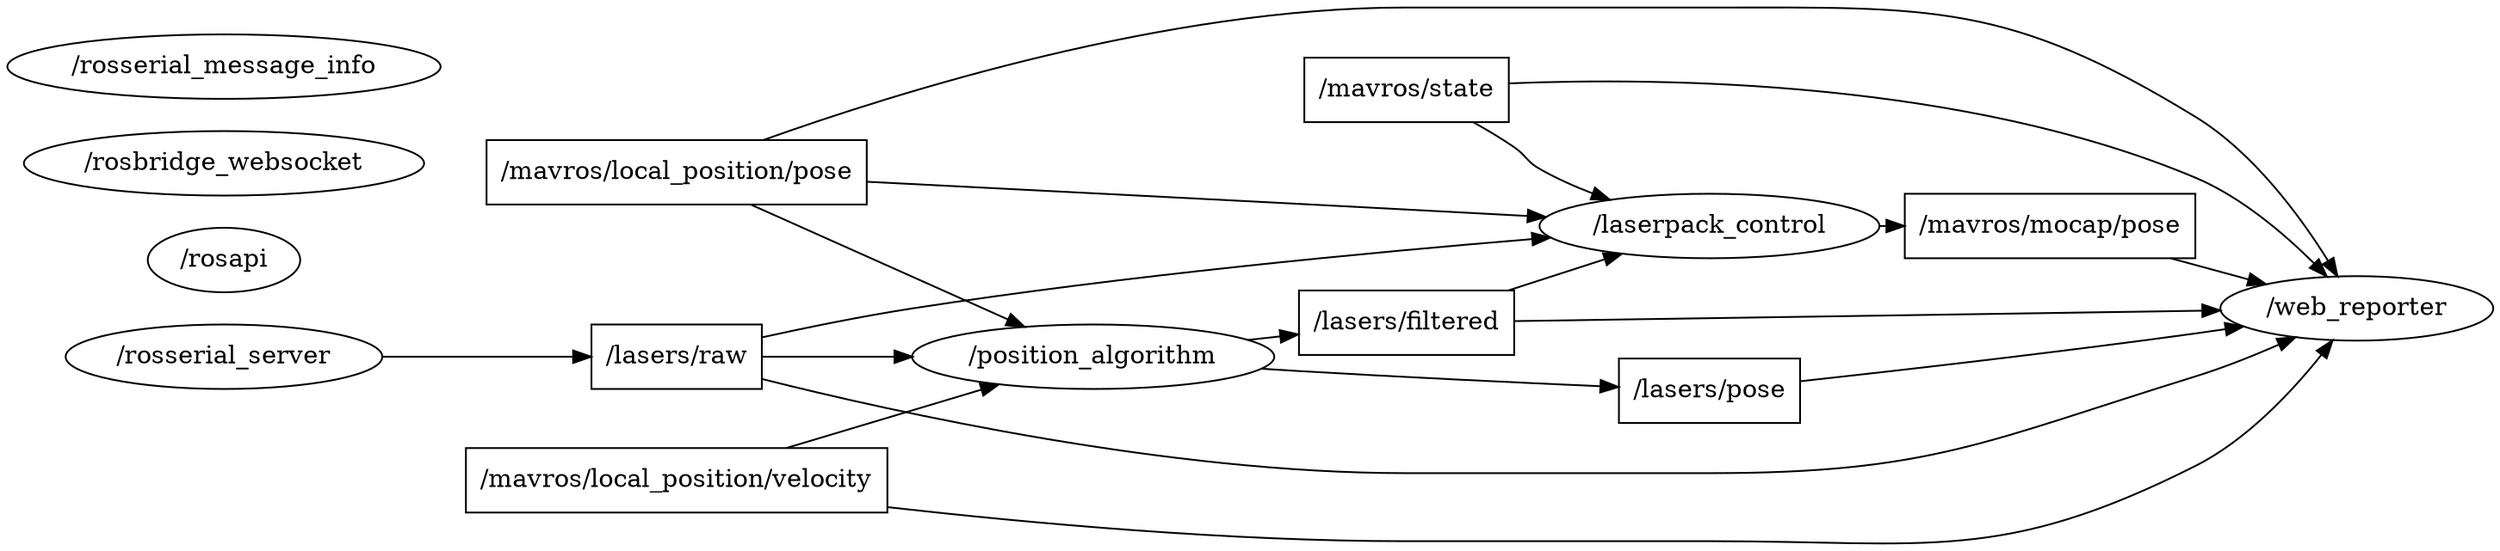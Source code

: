 digraph graphname {
	graph [bb="0,0,1122,301",
		compound=True,
		rank=same,
		rankdir=LR,
		ranksep=0.2
	];
	node [label="\N"];
	_lasers_filtered	 [URL=topic_3A_lasers_filtered,
		height=0.5,
		label="/lasers/filtered",
		pos="631,125",
		shape=box,
		width=1.3056];
	_web_reporter	 [URL=_web_reporter,
		height=0.5,
		label="/web_reporter",
		pos="1062,133",
		shape=ellipse,
		width=1.661];
	_lasers_filtered -> _web_reporter	 [penwidth=1,
		pos="e,1002.3,131.9 678.32,125.86 753.87,127.27 904.01,130.07 992.1,131.72"];
	_laserpack_control	 [URL=_laserpack_control,
		height=0.5,
		label="/laserpack_control",
		pos="768,179",
		shape=ellipse,
		width=2.0943];
	_lasers_filtered -> _laserpack_control	 [penwidth=1,
		pos="e,728.33,163.53 677.33,143.13 690.64,148.46 705.25,154.3 718.74,159.7"];
	_lasers_raw	 [URL=topic_3A_lasers_raw,
		height=0.5,
		label="/lasers/raw",
		pos="300,106",
		shape=box,
		width=1.0417];
	_lasers_raw -> _web_reporter	 [penwidth=1,
		pos="e,1034,116.97 337.54,93.926 397.77,75.129 522,41 630,41 630,41 630,41 769,41 869.25,41 894.21,59.605 988,95 1000.4,99.697 1013.5,106 1025.1,112.13"];
	_lasers_raw -> _laserpack_control	 [penwidth=1,
		pos="e,697.45,172.58 337.9,116.47 358.41,122 384.47,128.54 408,133 503.37,151.08 614.37,164.09 687.41,171.56"];
	_position_algorithm	 [URL=_position_algorithm,
		height=0.5,
		label="/position_algorithm",
		pos="489,106",
		shape=ellipse,
		width=2.2387];
	_lasers_raw -> _position_algorithm	 [penwidth=1,
		pos="e,408.21,106 337.95,106 355.31,106 376.85,106 398.13,106"];
	_mavros_local_position_velocity	 [URL=topic_3A_mavros_local_position_velocity,
		height=0.5,
		label="/mavros/local_position/velocity",
		pos="300,18",
		shape=box,
		width=2.6111];
	_mavros_local_position_velocity -> _web_reporter	 [penwidth=1,
		pos="e,1051.2,114.97 394.19,11.486 460.03,7.4381 550.38,3 630,3 630,3 630,3 769,3 868.11,3 902.69,-5.4341 988,45 1012.9,59.717 1033.1,86.183 1045.9,106.26"];
	_mavros_local_position_velocity -> _position_algorithm	 [penwidth=1,
		pos="e,453.54,89.782 339.29,36.02 369.83,50.391 412.61,70.522 444.45,85.506"];
	_mavros_state	 [URL=topic_3A_mavros_state,
		height=0.5,
		label="/mavros/state",
		pos="631,255",
		shape=box,
		width=1.2361];
	_mavros_state -> _web_reporter	 [penwidth=1,
		pos="e,1048.7,150.71 675.67,257.65 745.51,260.06 884.91,257.21 988,206 1009.9,195.13 1029.1,175.16 1042.4,158.84"];
	_mavros_state -> _laserpack_control	 [penwidth=1,
		pos="e,737.54,195.58 663.99,236.99 683.42,226.05 708.33,212.03 728.79,200.51"];
	_lasers_pose	 [URL=topic_3A_lasers_pose,
		height=0.5,
		label="/lasers/pose",
		pos="768,87",
		shape=box,
		width=1.1111];
	_lasers_pose -> _web_reporter	 [penwidth=1,
		pos="e,1011.6,123.21 808.25,92.2 852.14,98.139 925.3,108.41 988,119 992.41,119.75 996.97,120.55 1001.6,121.37"];
	_mavros_mocap_pose	 [URL=topic_3A_mavros_mocap_pose,
		height=0.5,
		label="/mavros/mocap/pose",
		pos="923,179",
		shape=box,
		width=1.8056];
	_mavros_mocap_pose -> _web_reporter	 [penwidth=1,
		pos="e,1021.4,146.3 977.75,160.95 989,157.17 1000.8,153.21 1011.9,149.49"];
	_mavros_local_position_pose	 [URL=topic_3A_mavros_local_position_pose,
		height=0.5,
		label="/mavros/local_position/pose",
		pos="300,209",
		shape=box,
		width=2.3611];
	_mavros_local_position_pose -> _web_reporter	 [penwidth=1,
		pos="e,1053.4,150.87 339.52,227.18 399.98,253.99 521.46,301 630,301 630,301 630,301 769,301 870.16,301 905.77,297.92 988,239 1016.1,218.87 1036.9,184.36 1049,160.2"];
	_mavros_local_position_pose -> _laserpack_control	 [penwidth=1,
		pos="e,695.11,183.87 385.23,203.73 461.64,198.92 577.38,191.59 678,185 680.26,184.85 682.55,184.7 684.87,184.55"];
	_mavros_local_position_pose -> _position_algorithm	 [penwidth=1,
		pos="e,457.8,122.63 334,190.82 366.01,173.19 414.6,146.43 448.62,127.69"];
	_rosapi	 [URL=_rosapi,
		height=0.5,
		label="/rosapi",
		pos="96,160",
		shape=ellipse,
		width=0.95686];
	_rosserial_server	 [URL=_rosserial_server,
		height=0.5,
		label="/rosserial_server",
		pos="96,106",
		shape=ellipse,
		width=1.9137];
	_rosserial_server -> _lasers_raw	 [penwidth=1,
		pos="e,262.34,106 165.11,106 193.7,106 226.23,106 252.07,106"];
	_laserpack_control -> _mavros_mocap_pose	 [penwidth=1,
		pos="e,857.77,179 843.71,179 845.03,179 846.35,179 847.68,179"];
	_rosbridge_websocket	 [URL=_rosbridge_websocket,
		height=0.5,
		label="/rosbridge_websocket",
		pos="96,214",
		shape=ellipse,
		width=2.4373];
	_rosserial_message_info	 [URL=_rosserial_message_info,
		height=0.5,
		label="/rosserial_message_info",
		pos="96,268",
		shape=ellipse,
		width=2.672];
	_position_algorithm -> _lasers_filtered	 [penwidth=1,
		pos="e,583.76,118.72 558.36,115.28 563.47,115.97 568.59,116.67 573.62,117.35"];
	_position_algorithm -> _lasers_pose	 [penwidth=1,
		pos="e,727.71,89.078 564.39,99.497 571.02,98.97 577.63,98.462 584,98 629.07,94.728 680.44,91.702 717.26,89.655"];
}
